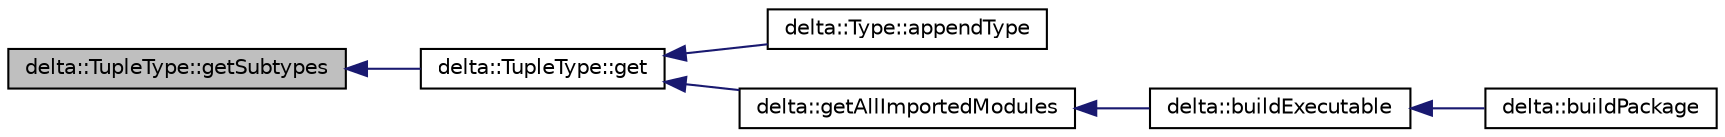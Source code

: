digraph "delta::TupleType::getSubtypes"
{
  edge [fontname="Helvetica",fontsize="10",labelfontname="Helvetica",labelfontsize="10"];
  node [fontname="Helvetica",fontsize="10",shape=record];
  rankdir="LR";
  Node6 [label="delta::TupleType::getSubtypes",height=0.2,width=0.4,color="black", fillcolor="grey75", style="filled", fontcolor="black"];
  Node6 -> Node7 [dir="back",color="midnightblue",fontsize="10",style="solid",fontname="Helvetica"];
  Node7 [label="delta::TupleType::get",height=0.2,width=0.4,color="black", fillcolor="white", style="filled",URL="$classdelta_1_1_tuple_type.html#a567648f922ef03a7915e35b097e8198b"];
  Node7 -> Node8 [dir="back",color="midnightblue",fontsize="10",style="solid",fontname="Helvetica"];
  Node8 [label="delta::Type::appendType",height=0.2,width=0.4,color="black", fillcolor="white", style="filled",URL="$structdelta_1_1_type.html#ae63c22497da399541f7cc9762ad339d5"];
  Node7 -> Node9 [dir="back",color="midnightblue",fontsize="10",style="solid",fontname="Helvetica"];
  Node9 [label="delta::getAllImportedModules",height=0.2,width=0.4,color="black", fillcolor="white", style="filled",URL="$namespacedelta.html#a949f83e8840a11b90a369f9b2278ba0a"];
  Node9 -> Node10 [dir="back",color="midnightblue",fontsize="10",style="solid",fontname="Helvetica"];
  Node10 [label="delta::buildExecutable",height=0.2,width=0.4,color="black", fillcolor="white", style="filled",URL="$namespacedelta.html#aea63e33d3ee2ff18ad7c1fefd8bbeca2"];
  Node10 -> Node11 [dir="back",color="midnightblue",fontsize="10",style="solid",fontname="Helvetica"];
  Node11 [label="delta::buildPackage",height=0.2,width=0.4,color="black", fillcolor="white", style="filled",URL="$namespacedelta.html#a608f3203f47e224f518306b184b5cf60"];
}
